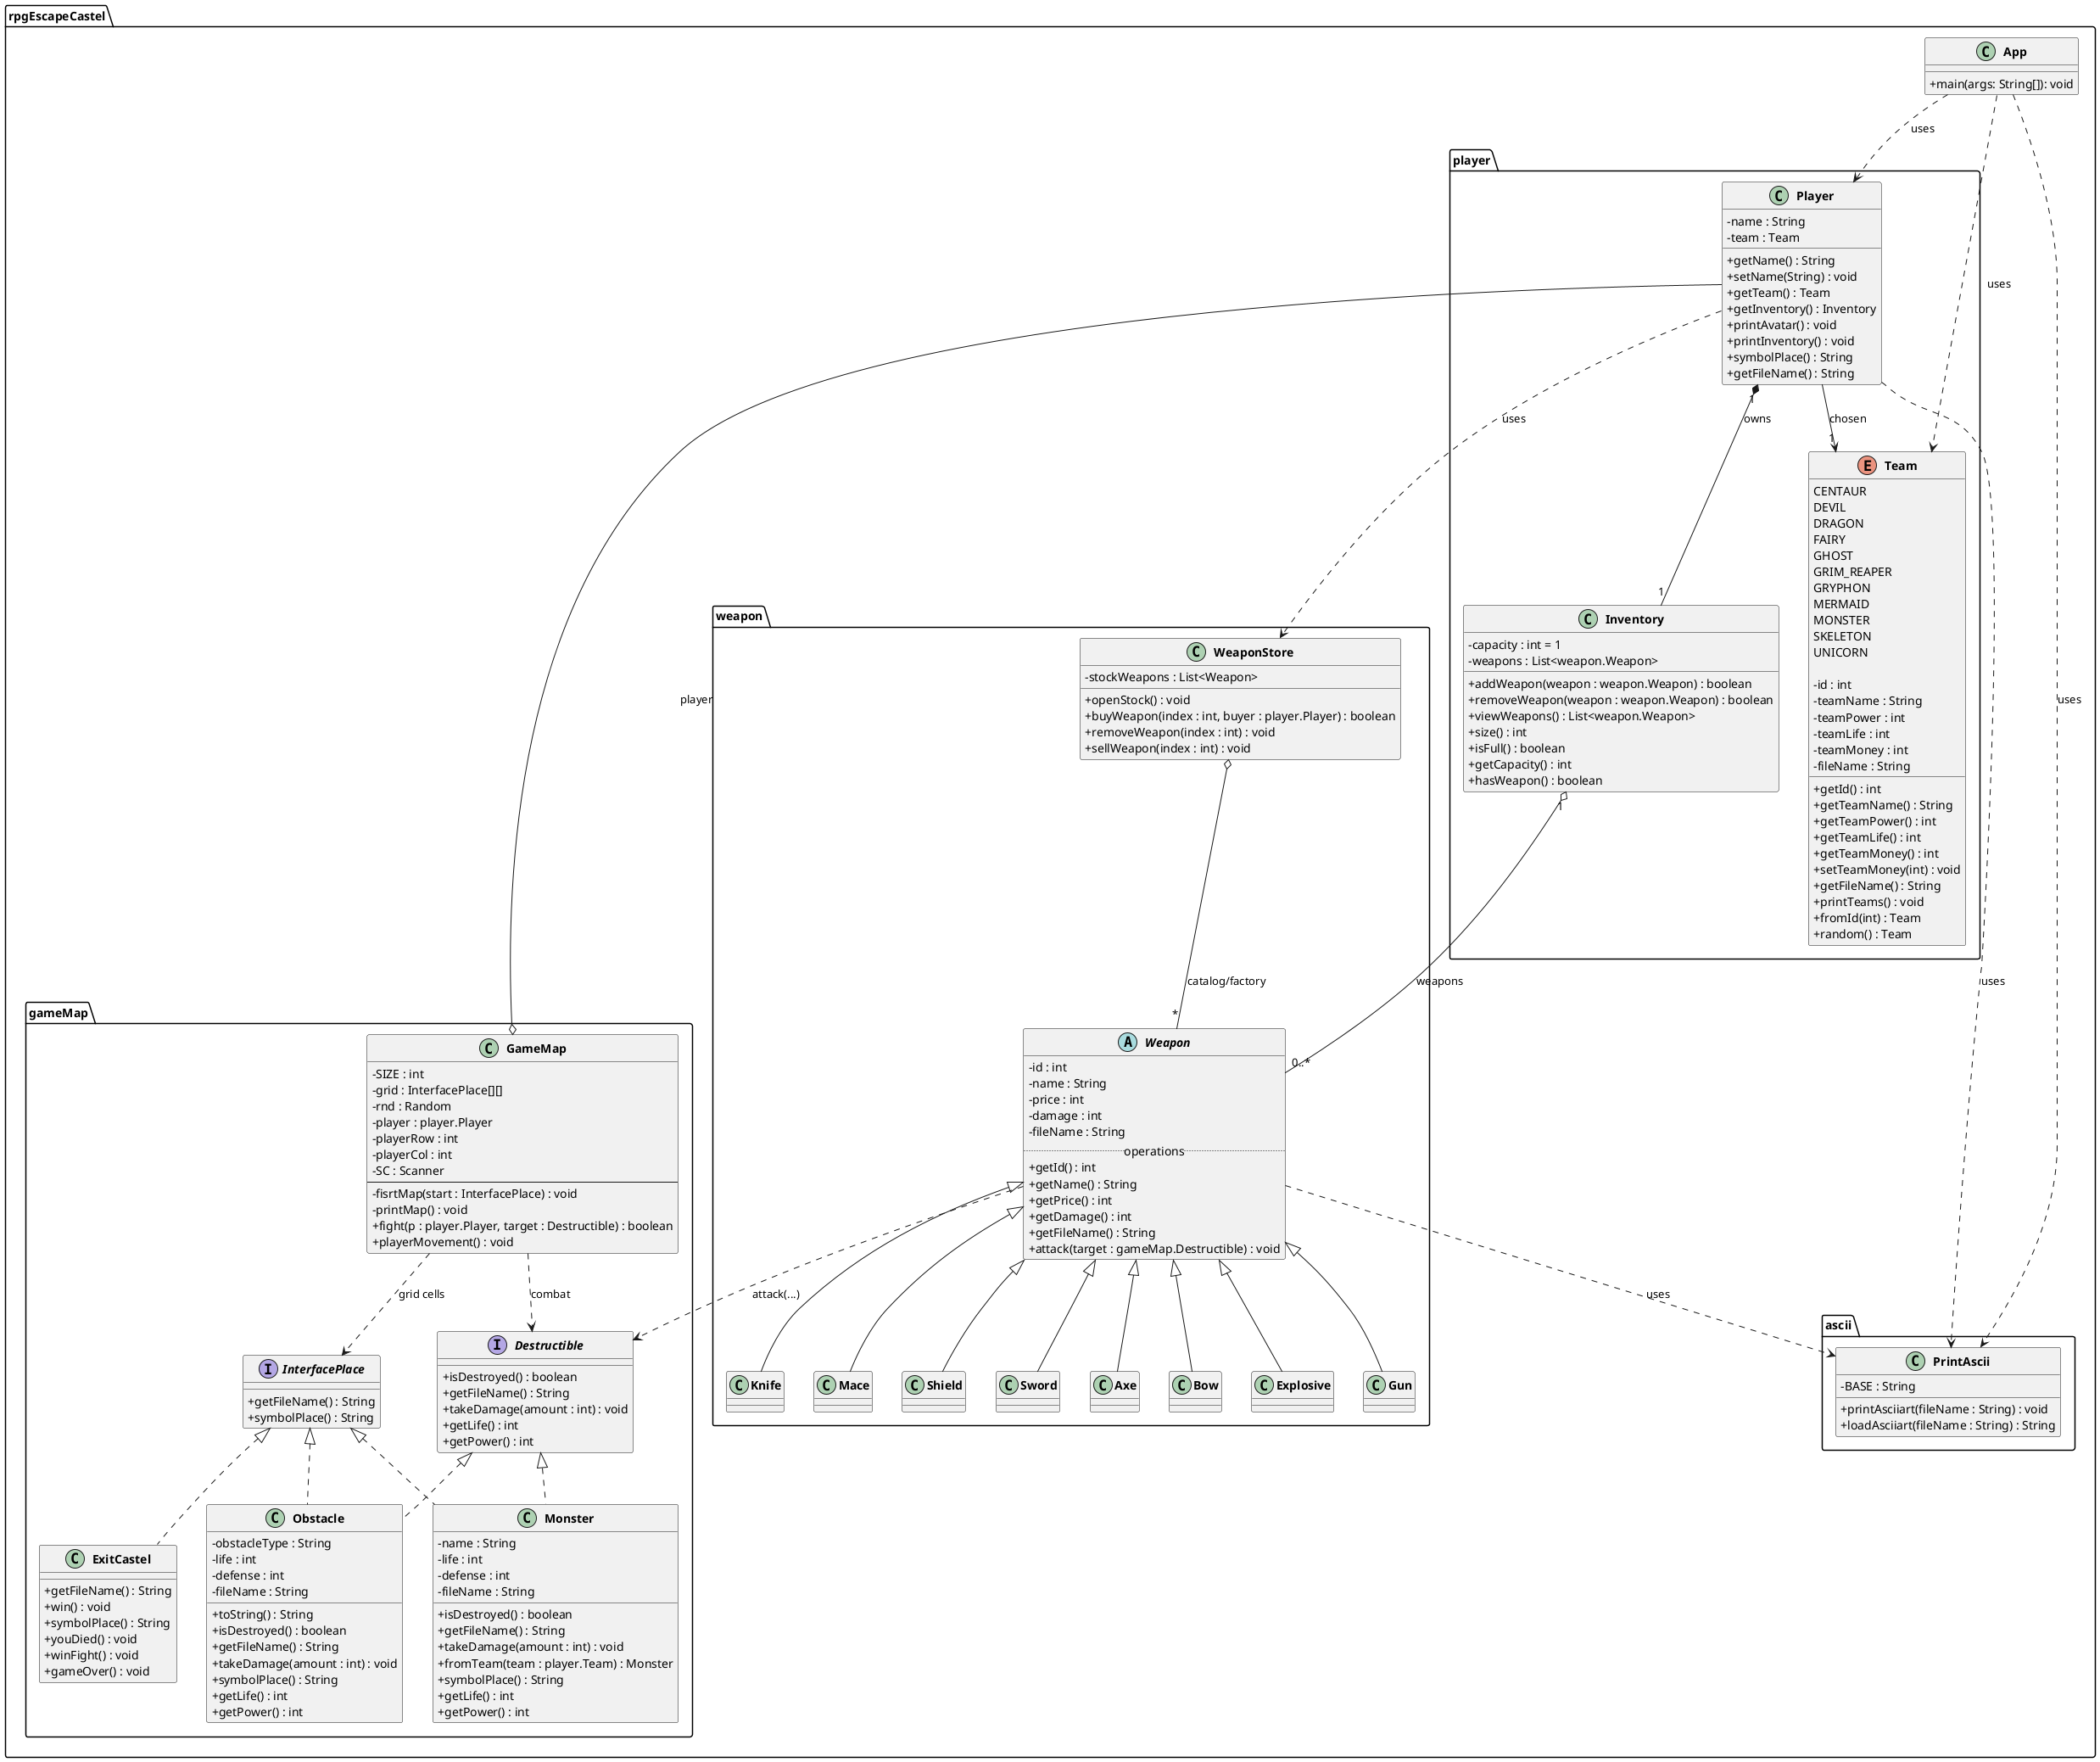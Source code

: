 @startuml
skinparam classAttributeIconSize 0
skinparam classFontStyle bold

package rpgEscapeCastel {

    class App {
        + main(args: String[]): void
    }

    package ascii {
        class PrintAscii {
            - BASE : String
            + printAsciiart(fileName : String) : void
            + loadAsciiart(fileName : String) : String
        }
    }

    package player {

        enum Team {
            CENTAUR
            DEVIL
            DRAGON
            FAIRY
            GHOST
            GRIM_REAPER
            GRYPHON
            MERMAID
            MONSTER
            SKELETON
            UNICORN

            - id : int
            - teamName : String
            - teamPower : int
            - teamLife : int
            - teamMoney : int
            - fileName : String

            + getId() : int
            + getTeamName() : String
            + getTeamPower() : int
            + getTeamLife() : int
            + getTeamMoney() : int
            + setTeamMoney(int) : void
            + getFileName() : String
            + printTeams() : void
            + fromId(int) : Team
            + random() : Team
        }

        class Inventory {
            - capacity : int = 1
            - weapons : List<weapon.Weapon>
            + addWeapon(weapon : weapon.Weapon) : boolean
            + removeWeapon(weapon : weapon.Weapon) : boolean
            + viewWeapons() : List<weapon.Weapon>
            + size() : int
            + isFull() : boolean
            + getCapacity() : int
            + hasWeapon() : boolean
        }

        class Player {
            - name : String
            - team : Team
            + getName() : String
            + setName(String) : void
            + getTeam() : Team
            + getInventory() : Inventory
            + printAvatar() : void
            + printInventory() : void
            + symbolPlace() : String
            + getFileName() : String
        }
    }

    package weapon {

        abstract class Weapon {
            - id : int
            - name : String
            - price : int
            - damage : int
            - fileName : String
            ..operations..
            + getId() : int
            + getName() : String
            + getPrice() : int
            + getDamage() : int
            + getFileName() : String
            + attack(target : gameMap.Destructible) : void
        }

        class Axe extends Weapon
        class Bow extends Weapon
        class Explosive extends Weapon
        class Gun extends Weapon
        class Knife extends Weapon
        class Mace extends Weapon
        class Shield extends Weapon
        class Sword extends Weapon

        class WeaponStore {
            - stockWeapons : List<Weapon>
            + openStock() : void
            + buyWeapon(index : int, buyer : player.Player) : boolean
            + removeWeapon(index : int) : void
            + sellWeapon(index : int) : void
        }


    }

    package gameMap {

        class GameMap {
            - SIZE : int
            - grid : InterfacePlace[][]
            - rnd : Random
            - player : player.Player
            - playerRow : int
            - playerCol : int
            - SC : Scanner
            --
            - fisrtMap(start : InterfacePlace) : void
            - printMap() : void
            + fight(p : player.Player, target : Destructible) : boolean
            + playerMovement() : void
        }

        interface InterfacePlace {
            + getFileName() : String
            + symbolPlace() : String
        }

        interface Destructible {
            + isDestroyed() : boolean
            + getFileName() : String
            + takeDamage(amount : int) : void
            + getLife() : int
            + getPower() : int
        }

        class Monster implements Destructible, InterfacePlace {
            - name : String
            - life : int
            - defense : int
            - fileName : String
            + isDestroyed() : boolean
            + getFileName() : String
            + takeDamage(amount : int) : void
            + fromTeam(team : player.Team) : Monster
            + symbolPlace() : String
            + getLife() : int
            + getPower() : int
        }

        class Obstacle implements Destructible, InterfacePlace {
            - obstacleType : String
            - life : int
            - defense : int
            - fileName : String
            + toString() : String
            + isDestroyed() : boolean
            + getFileName() : String
            + takeDamage(amount : int) : void
            + symbolPlace() : String
            + getLife() : int
            + getPower() : int
        }

        class ExitCastel implements InterfacePlace {
            + getFileName() : String
            + win() : void
            + symbolPlace() : String
            + youDied() : void
            + winFight() : void
            + gameOver() : void
        }


    }

    App ..> ascii.PrintAscii : uses
    player.Player ..> ascii.PrintAscii : uses

    player.Player "1" *-- "1" player.Inventory : owns
    player.Inventory "1" o-- "0..*" weapon.Weapon : weapons
    player.Player --> "1" player.Team : chosen
    player.Player ..> weapon.WeaponStore : uses

    App ..> player.Player : uses
    App ..> player.Team : uses
    Weapon ..> rpgEscapeCastel.ascii.PrintAscii : uses
    Weapon ..> gameMap.Destructible : attack(...)
    WeaponStore o-- "*" Weapon : catalog/factory
    GameMap o-- player.Player : player
    GameMap ..> InterfacePlace : grid cells
    GameMap ..> Destructible : combat
}

@enduml
